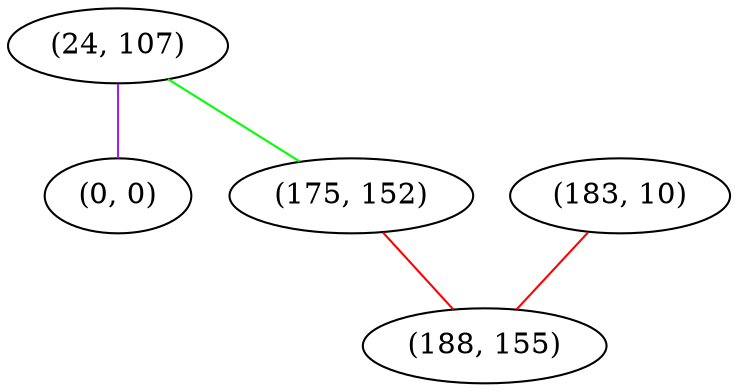 graph "" {
"(24, 107)";
"(0, 0)";
"(175, 152)";
"(183, 10)";
"(188, 155)";
"(24, 107)" -- "(0, 0)"  [color=purple, key=0, weight=4];
"(24, 107)" -- "(175, 152)"  [color=green, key=0, weight=2];
"(175, 152)" -- "(188, 155)"  [color=red, key=0, weight=1];
"(183, 10)" -- "(188, 155)"  [color=red, key=0, weight=1];
}
